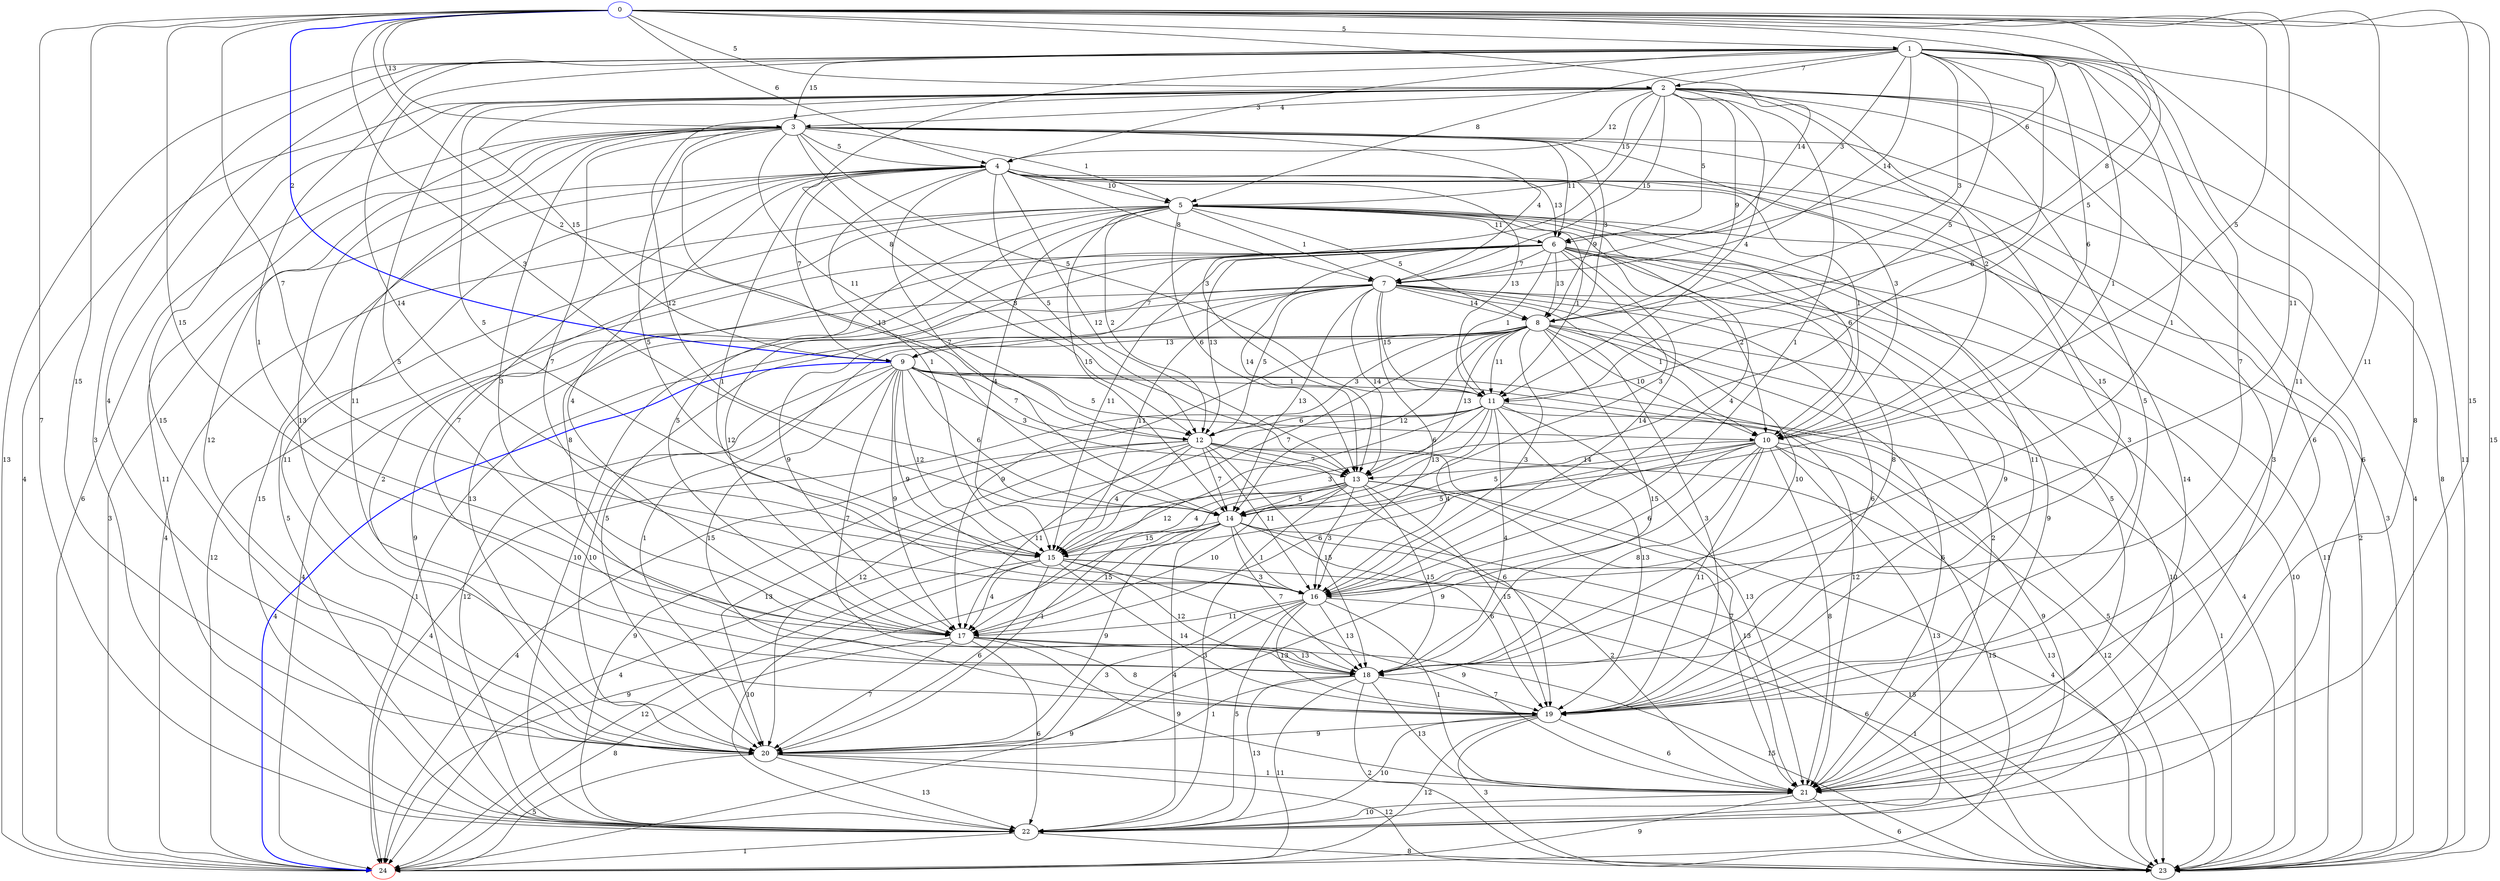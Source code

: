 // Dataset Visualization
digraph {
	0 [color=blue]
	1 [color=black]
	2 [color=black]
	3 [color=black]
	4 [color=black]
	5 [color=black]
	6 [color=black]
	7 [color=black]
	8 [color=black]
	9 [color=black]
	10 [color=black]
	11 [color=black]
	12 [color=black]
	13 [color=black]
	14 [color=black]
	15 [color=black]
	16 [color=black]
	17 [color=black]
	18 [color=black]
	19 [color=black]
	20 [color=black]
	21 [color=black]
	22 [color=black]
	23 [color=black]
	24 [color=red]
	0 -> 1 [label=5 color=black penwidth=1]
	0 -> 2 [label=5 color=black penwidth=1]
	0 -> 3 [label=13 color=black penwidth=1]
	0 -> 4 [label=6 color=black penwidth=1]
	0 -> 6 [label=6 color=black penwidth=1]
	0 -> 7 [label=14 color=black penwidth=1]
	0 -> 8 [label=8 color=black penwidth=1]
	0 -> 9 [label=2 color=blue penwidth=2]
	0 -> 10 [label=5 color=black penwidth=1]
	0 -> 11 [label=5 color=black penwidth=1]
	0 -> 12 [label=2 color=black penwidth=1]
	0 -> 14 [label=3 color=black penwidth=1]
	0 -> 15 [label=7 color=black penwidth=1]
	0 -> 16 [label=11 color=black penwidth=1]
	0 -> 17 [label=15 color=black penwidth=1]
	0 -> 19 [label=11 color=black penwidth=1]
	0 -> 20 [label=15 color=black penwidth=1]
	0 -> 21 [label=15 color=black penwidth=1]
	0 -> 22 [label=7 color=black penwidth=1]
	0 -> 23 [label=15 color=black penwidth=1]
	1 -> 2 [label=7 color=black penwidth=1]
	1 -> 3 [label=15 color=black penwidth=1]
	1 -> 4 [label=3 color=black penwidth=1]
	1 -> 5 [label=8 color=black penwidth=1]
	1 -> 6 [label=3 color=black penwidth=1]
	1 -> 7 [label=14 color=black penwidth=1]
	1 -> 8 [label=3 color=black penwidth=1]
	1 -> 10 [label=6 color=black penwidth=1]
	1 -> 11 [label=5 color=black penwidth=1]
	1 -> 12 [label=8 color=black penwidth=1]
	1 -> 13 [label=6 color=black penwidth=1]
	1 -> 14 [label=1 color=black penwidth=1]
	1 -> 15 [label=14 color=black penwidth=1]
	1 -> 16 [label=1 color=black penwidth=1]
	1 -> 17 [label=1 color=black penwidth=1]
	1 -> 18 [label=7 color=black penwidth=1]
	1 -> 19 [label=11 color=black penwidth=1]
	1 -> 20 [label=4 color=black penwidth=1]
	1 -> 21 [label=8 color=black penwidth=1]
	1 -> 22 [label=3 color=black penwidth=1]
	1 -> 23 [label=11 color=black penwidth=1]
	1 -> 24 [label=13 color=black penwidth=1]
	2 -> 3 [label=4 color=black penwidth=1]
	2 -> 4 [label=12 color=black penwidth=1]
	2 -> 5 [label=15 color=black penwidth=1]
	2 -> 6 [label=5 color=black penwidth=1]
	2 -> 7 [label=15 color=black penwidth=1]
	2 -> 8 [label=9 color=black penwidth=1]
	2 -> 9 [label=15 color=black penwidth=1]
	2 -> 10 [label=2 color=black penwidth=1]
	2 -> 11 [label=4 color=black penwidth=1]
	2 -> 13 [label=3 color=black penwidth=1]
	2 -> 14 [label=12 color=black penwidth=1]
	2 -> 15 [label=5 color=black penwidth=1]
	2 -> 16 [label=1 color=black penwidth=1]
	2 -> 17 [label=5 color=black penwidth=1]
	2 -> 18 [label=15 color=black penwidth=1]
	2 -> 19 [label=5 color=black penwidth=1]
	2 -> 20 [label=15 color=black penwidth=1]
	2 -> 21 [label=6 color=black penwidth=1]
	2 -> 22 [label=6 color=black penwidth=1]
	2 -> 23 [label=8 color=black penwidth=1]
	2 -> 24 [label=4 color=black penwidth=1]
	3 -> 4 [label=5 color=black penwidth=1]
	3 -> 5 [label=1 color=black penwidth=1]
	3 -> 6 [label=11 color=black penwidth=1]
	3 -> 7 [label=4 color=black penwidth=1]
	3 -> 8 [label=3 color=black penwidth=1]
	3 -> 10 [label=3 color=black penwidth=1]
	3 -> 11 [label=5 color=black penwidth=1]
	3 -> 12 [label=11 color=black penwidth=1]
	3 -> 13 [label=8 color=black penwidth=1]
	3 -> 14 [label=13 color=black penwidth=1]
	3 -> 15 [label=5 color=black penwidth=1]
	3 -> 16 [label=7 color=black penwidth=1]
	3 -> 17 [label=3 color=black penwidth=1]
	3 -> 18 [label=11 color=black penwidth=1]
	3 -> 19 [label=13 color=black penwidth=1]
	3 -> 20 [label=12 color=black penwidth=1]
	3 -> 21 [label=3 color=black penwidth=1]
	3 -> 22 [label=11 color=black penwidth=1]
	3 -> 23 [label=4 color=black penwidth=1]
	3 -> 24 [label=6 color=black penwidth=1]
	4 -> 5 [label=10 color=black penwidth=1]
	4 -> 6 [label=13 color=black penwidth=1]
	4 -> 7 [label=8 color=black penwidth=1]
	4 -> 8 [label=9 color=black penwidth=1]
	4 -> 9 [label=7 color=black penwidth=1]
	4 -> 10 [label=1 color=black penwidth=1]
	4 -> 11 [label=13 color=black penwidth=1]
	4 -> 12 [label=5 color=black penwidth=1]
	4 -> 13 [label=12 color=black penwidth=1]
	4 -> 14 [label=7 color=black penwidth=1]
	4 -> 15 [label=1 color=black penwidth=1]
	4 -> 16 [label=1 color=black penwidth=1]
	4 -> 17 [label=4 color=black penwidth=1]
	4 -> 18 [label=7 color=black penwidth=1]
	4 -> 19 [label=3 color=black penwidth=1]
	4 -> 20 [label=11 color=black penwidth=1]
	4 -> 21 [label=14 color=black penwidth=1]
	4 -> 22 [label=15 color=black penwidth=1]
	4 -> 23 [label=3 color=black penwidth=1]
	4 -> 24 [label=3 color=black penwidth=1]
	5 -> 6 [label=11 color=black penwidth=1]
	5 -> 7 [label=1 color=black penwidth=1]
	5 -> 8 [label=5 color=black penwidth=1]
	5 -> 10 [label=6 color=black penwidth=1]
	5 -> 11 [label=1 color=black penwidth=1]
	5 -> 12 [label=2 color=black penwidth=1]
	5 -> 13 [label=6 color=black penwidth=1]
	5 -> 14 [label=15 color=black penwidth=1]
	5 -> 15 [label=4 color=black penwidth=1]
	5 -> 16 [label=4 color=black penwidth=1]
	5 -> 17 [label=5 color=black penwidth=1]
	5 -> 18 [label=8 color=black penwidth=1]
	5 -> 19 [label=11 color=black penwidth=1]
	5 -> 20 [label=2 color=black penwidth=1]
	5 -> 21 [label=5 color=black penwidth=1]
	5 -> 22 [label=5 color=black penwidth=1]
	5 -> 23 [label=2 color=black penwidth=1]
	5 -> 24 [label=4 color=black penwidth=1]
	6 -> 7 [label=7 color=black penwidth=1]
	6 -> 8 [label=13 color=black penwidth=1]
	6 -> 9 [label=7 color=black penwidth=1]
	6 -> 10 [label=2 color=black penwidth=1]
	6 -> 11 [label=1 color=black penwidth=1]
	6 -> 12 [label=13 color=black penwidth=1]
	6 -> 13 [label=14 color=black penwidth=1]
	6 -> 14 [label=3 color=black penwidth=1]
	6 -> 15 [label=11 color=black penwidth=1]
	6 -> 16 [label=14 color=black penwidth=1]
	6 -> 17 [label=12 color=black penwidth=1]
	6 -> 18 [label=8 color=black penwidth=1]
	6 -> 19 [label=9 color=black penwidth=1]
	6 -> 20 [label=13 color=black penwidth=1]
	6 -> 21 [label=9 color=black penwidth=1]
	6 -> 22 [label=9 color=black penwidth=1]
	6 -> 23 [label=11 color=black penwidth=1]
	6 -> 24 [label=12 color=black penwidth=1]
	7 -> 8 [label=14 color=black penwidth=1]
	7 -> 10 [label=1 color=black penwidth=1]
	7 -> 11 [label=15 color=black penwidth=1]
	7 -> 12 [label=5 color=black penwidth=1]
	7 -> 13 [label=14 color=black penwidth=1]
	7 -> 14 [label=13 color=black penwidth=1]
	7 -> 15 [label=11 color=black penwidth=1]
	7 -> 16 [label=6 color=black penwidth=1]
	7 -> 17 [label=9 color=black penwidth=1]
	7 -> 18 [label=10 color=black penwidth=1]
	7 -> 19 [label=6 color=black penwidth=1]
	7 -> 20 [label=5 color=black penwidth=1]
	7 -> 21 [label=2 color=black penwidth=1]
	7 -> 22 [label=10 color=black penwidth=1]
	7 -> 23 [label=10 color=black penwidth=1]
	7 -> 24 [label=4 color=black penwidth=1]
	8 -> 9 [label=13 color=black penwidth=1]
	8 -> 10 [label=10 color=black penwidth=1]
	8 -> 11 [label=11 color=black penwidth=1]
	8 -> 12 [label=3 color=black penwidth=1]
	8 -> 13 [label=13 color=black penwidth=1]
	8 -> 14 [label=12 color=black penwidth=1]
	8 -> 15 [label=7 color=black penwidth=1]
	8 -> 16 [label=3 color=black penwidth=1]
	8 -> 17 [label=9 color=black penwidth=1]
	8 -> 18 [label=15 color=black penwidth=1]
	8 -> 19 [label=3 color=black penwidth=1]
	8 -> 20 [label=1 color=black penwidth=1]
	8 -> 21 [label=6 color=black penwidth=1]
	8 -> 22 [label=10 color=black penwidth=1]
	8 -> 23 [label=4 color=black penwidth=1]
	8 -> 24 [label=1 color=black penwidth=1]
	9 -> 10 [label=5 color=black penwidth=1]
	9 -> 11 [label=1 color=black penwidth=1]
	9 -> 12 [label=7 color=black penwidth=1]
	9 -> 13 [label=3 color=black penwidth=1]
	9 -> 14 [label=6 color=black penwidth=1]
	9 -> 15 [label=12 color=black penwidth=1]
	9 -> 16 [label=9 color=black penwidth=1]
	9 -> 17 [label=9 color=black penwidth=1]
	9 -> 18 [label=7 color=black penwidth=1]
	9 -> 19 [label=15 color=black penwidth=1]
	9 -> 20 [label=10 color=black penwidth=1]
	9 -> 21 [label=12 color=black penwidth=1]
	9 -> 22 [label=12 color=black penwidth=1]
	9 -> 23 [label=5 color=black penwidth=1]
	9 -> 24 [label=4 color=blue penwidth=2]
	10 -> 13 [label=14 color=black penwidth=1]
	10 -> 14 [label=5 color=black penwidth=1]
	10 -> 15 [label=5 color=black penwidth=1]
	10 -> 16 [label=6 color=black penwidth=1]
	10 -> 17 [label=6 color=black penwidth=1]
	10 -> 18 [label=8 color=black penwidth=1]
	10 -> 19 [label=11 color=black penwidth=1]
	10 -> 20 [label=9 color=black penwidth=1]
	10 -> 21 [label=8 color=black penwidth=1]
	10 -> 22 [label=13 color=black penwidth=1]
	10 -> 23 [label=12 color=black penwidth=1]
	10 -> 24 [label=15 color=black penwidth=1]
	11 -> 12 [label=6 color=black penwidth=1]
	11 -> 14 [label=13 color=black penwidth=1]
	11 -> 15 [label=3 color=black penwidth=1]
	11 -> 16 [label=4 color=black penwidth=1]
	11 -> 17 [label=12 color=black penwidth=1]
	11 -> 18 [label=4 color=black penwidth=1]
	11 -> 19 [label=13 color=black penwidth=1]
	11 -> 20 [label=12 color=black penwidth=1]
	11 -> 21 [label=13 color=black penwidth=1]
	11 -> 22 [label=9 color=black penwidth=1]
	11 -> 23 [label=1 color=black penwidth=1]
	11 -> 24 [label=4 color=black penwidth=1]
	12 -> 13 [label=7 color=black penwidth=1]
	12 -> 14 [label=7 color=black penwidth=1]
	12 -> 15 [label=4 color=black penwidth=1]
	12 -> 16 [label=11 color=black penwidth=1]
	12 -> 17 [label=11 color=black penwidth=1]
	12 -> 18 [label=15 color=black penwidth=1]
	12 -> 19 [label=6 color=black penwidth=1]
	12 -> 20 [label=13 color=black penwidth=1]
	12 -> 21 [label=7 color=black penwidth=1]
	12 -> 22 [label=9 color=black penwidth=1]
	12 -> 23 [label=13 color=black penwidth=1]
	12 -> 24 [label=4 color=black penwidth=1]
	13 -> 14 [label=5 color=black penwidth=1]
	13 -> 15 [label=4 color=black penwidth=1]
	13 -> 16 [label=3 color=black penwidth=1]
	13 -> 17 [label=10 color=black penwidth=1]
	13 -> 18 [label=15 color=black penwidth=1]
	13 -> 19 [label=15 color=black penwidth=1]
	13 -> 20 [label=1 color=black penwidth=1]
	13 -> 21 [label=13 color=black penwidth=1]
	13 -> 22 [label=3 color=black penwidth=1]
	13 -> 23 [label=4 color=black penwidth=1]
	13 -> 24 [label=4 color=black penwidth=1]
	14 -> 15 [label=15 color=black penwidth=1]
	14 -> 16 [label=1 color=black penwidth=1]
	14 -> 17 [label=15 color=black penwidth=1]
	14 -> 18 [label=7 color=black penwidth=1]
	14 -> 19 [label=6 color=black penwidth=1]
	14 -> 20 [label=9 color=black penwidth=1]
	14 -> 21 [label=2 color=black penwidth=1]
	14 -> 22 [label=4 color=black penwidth=1]
	14 -> 23 [label=15 color=black penwidth=1]
	14 -> 24 [label=9 color=black penwidth=1]
	15 -> 16 [label=3 color=black penwidth=1]
	15 -> 17 [label=4 color=black penwidth=1]
	15 -> 18 [label=12 color=black penwidth=1]
	15 -> 19 [label=14 color=black penwidth=1]
	15 -> 20 [label=6 color=black penwidth=1]
	15 -> 21 [label=9 color=black penwidth=1]
	15 -> 22 [label=10 color=black penwidth=1]
	15 -> 23 [label=6 color=black penwidth=1]
	15 -> 24 [label=12 color=black penwidth=1]
	16 -> 17 [label=11 color=black penwidth=1]
	16 -> 18 [label=13 color=black penwidth=1]
	16 -> 19 [label=13 color=black penwidth=1]
	16 -> 20 [label=3 color=black penwidth=1]
	16 -> 21 [label=1 color=black penwidth=1]
	16 -> 22 [label=5 color=black penwidth=1]
	16 -> 23 [label=1 color=black penwidth=1]
	16 -> 24 [label=9 color=black penwidth=1]
	17 -> 18 [label=13 color=black penwidth=1]
	17 -> 19 [label=8 color=black penwidth=1]
	17 -> 20 [label=7 color=black penwidth=1]
	17 -> 21 [label=9 color=black penwidth=1]
	17 -> 22 [label=6 color=black penwidth=1]
	17 -> 23 [label=15 color=black penwidth=1]
	17 -> 24 [label=8 color=black penwidth=1]
	18 -> 19 [label=7 color=black penwidth=1]
	18 -> 20 [label=1 color=black penwidth=1]
	18 -> 21 [label=13 color=black penwidth=1]
	18 -> 22 [label=13 color=black penwidth=1]
	18 -> 23 [label=2 color=black penwidth=1]
	18 -> 24 [label=11 color=black penwidth=1]
	19 -> 20 [label=9 color=black penwidth=1]
	19 -> 21 [label=6 color=black penwidth=1]
	19 -> 22 [label=10 color=black penwidth=1]
	19 -> 23 [label=3 color=black penwidth=1]
	19 -> 24 [label=12 color=black penwidth=1]
	20 -> 21 [label=1 color=black penwidth=1]
	20 -> 22 [label=13 color=black penwidth=1]
	20 -> 23 [label=12 color=black penwidth=1]
	20 -> 24 [label=5 color=black penwidth=1]
	21 -> 22 [label=10 color=black penwidth=1]
	21 -> 23 [label=6 color=black penwidth=1]
	21 -> 24 [label=9 color=black penwidth=1]
	22 -> 23 [label=8 color=black penwidth=1]
	22 -> 24 [label=1 color=black penwidth=1]
}
